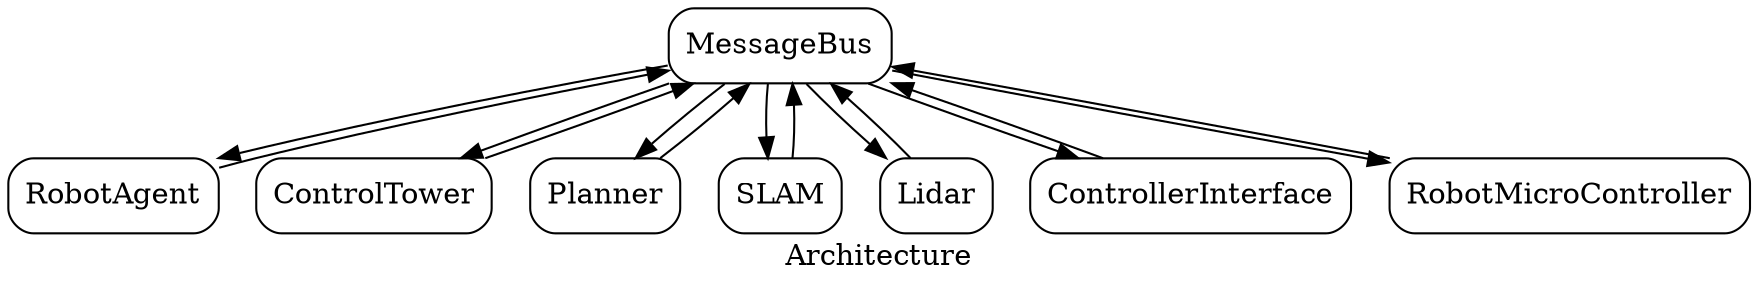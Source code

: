 digraph {
    label="Architecture"

    MessageBus[shape="box", style=rounded];

    RobotAgent[shape="box", style=rounded];
    ControlTower[shape="box", style=rounded];
    Planner[shape="box", style=rounded];
    SLAM[shape="box", style=rounded];
    Lidar[shape="box", style=rounded];
    ControllerInterface[shape="box", style=rounded];
    RobotMicroController[shape="box", style=rounded];

        
    MessageBus->RobotAgent
    RobotAgent->MessageBus

    ControlTower->MessageBus
    MessageBus->ControlTower

    ControllerInterface->MessageBus
    MessageBus->ControllerInterface

    Planner->MessageBus
    MessageBus->Planner

    SLAM->MessageBus
    MessageBus->SLAM

    Lidar->MessageBus
    MessageBus->Lidar

    RobotMicroController->MessageBus
    MessageBus->RobotMicroController



}
